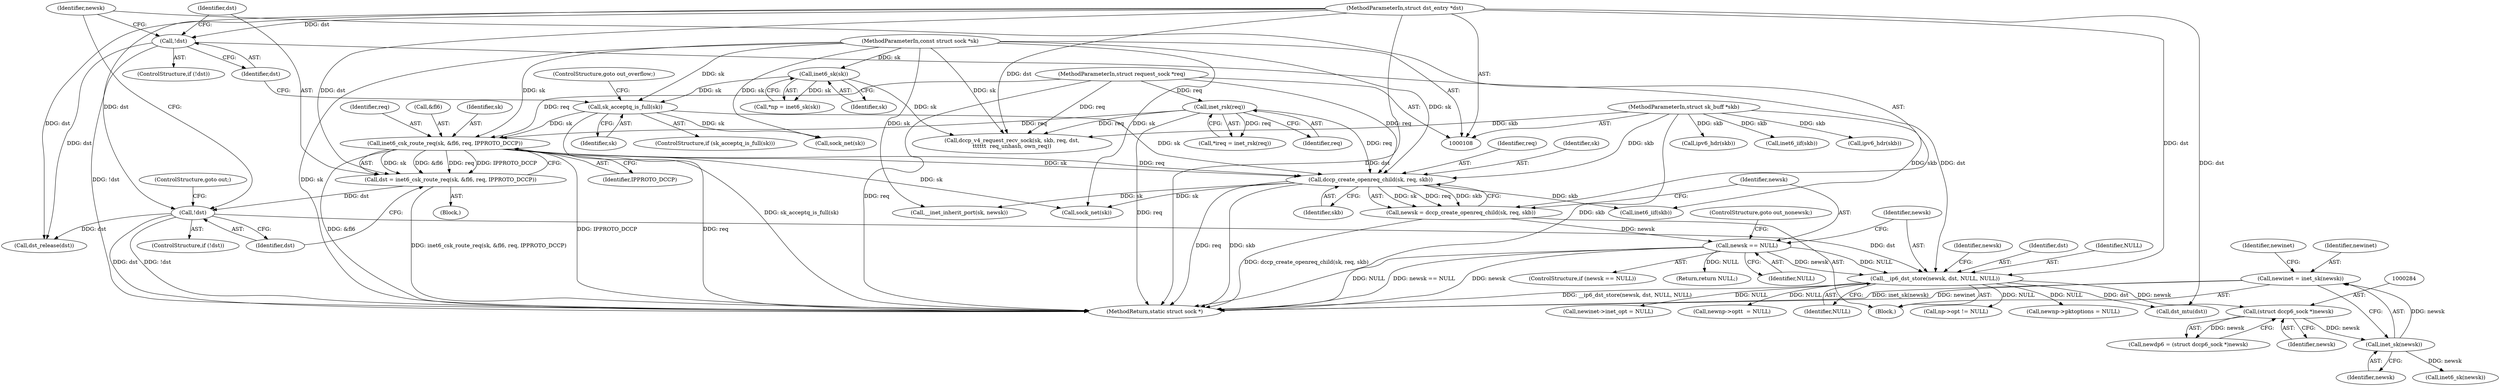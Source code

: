 digraph "0_linux_45f6fad84cc305103b28d73482b344d7f5b76f39_0@pointer" {
"1000286" [label="(Call,newinet = inet_sk(newsk))"];
"1000288" [label="(Call,inet_sk(newsk))"];
"1000283" [label="(Call,(struct dccp6_sock *)newsk)"];
"1000262" [label="(Call,__ip6_dst_store(newsk, dst, NULL, NULL))"];
"1000258" [label="(Call,newsk == NULL)"];
"1000251" [label="(Call,newsk = dccp_create_openreq_child(sk, req, skb))"];
"1000253" [label="(Call,dccp_create_openreq_child(sk, req, skb))"];
"1000231" [label="(Call,sk_acceptq_is_full(sk))"];
"1000125" [label="(Call,inet6_sk(sk))"];
"1000109" [label="(MethodParameterIn,const struct sock *sk)"];
"1000241" [label="(Call,inet6_csk_route_req(sk, &fl6, req, IPPROTO_DCCP))"];
"1000119" [label="(Call,inet_rsk(req))"];
"1000111" [label="(MethodParameterIn,struct request_sock *req)"];
"1000110" [label="(MethodParameterIn,struct sk_buff *skb)"];
"1000235" [label="(Call,!dst)"];
"1000112" [label="(MethodParameterIn,struct dst_entry *dst)"];
"1000248" [label="(Call,!dst)"];
"1000239" [label="(Call,dst = inet6_csk_route_req(sk, &fl6, req, IPPROTO_DCCP))"];
"1000258" [label="(Call,newsk == NULL)"];
"1000262" [label="(Call,__ip6_dst_store(newsk, dst, NULL, NULL))"];
"1000420" [label="(Call,dst_mtu(dst))"];
"1000251" [label="(Call,newsk = dccp_create_openreq_child(sk, req, skb))"];
"1000125" [label="(Call,inet6_sk(sk))"];
"1000140" [label="(Call,dccp_v4_request_recv_sock(sk, skb, req, dst,\n\t\t\t\t\t\t  req_unhash, own_req))"];
"1000110" [label="(MethodParameterIn,struct sk_buff *skb)"];
"1000246" [label="(Identifier,IPPROTO_DCCP)"];
"1000236" [label="(Identifier,dst)"];
"1000233" [label="(ControlStructure,goto out_overflow;)"];
"1000117" [label="(Call,*ireq = inet_rsk(req))"];
"1000285" [label="(Identifier,newsk)"];
"1000109" [label="(MethodParameterIn,const struct sock *sk)"];
"1000237" [label="(Block,)"];
"1000255" [label="(Identifier,req)"];
"1000265" [label="(Identifier,NULL)"];
"1000231" [label="(Call,sk_acceptq_is_full(sk))"];
"1000498" [label="(Call,dst_release(dst))"];
"1000112" [label="(MethodParameterIn,struct dst_entry *dst)"];
"1000260" [label="(Identifier,NULL)"];
"1000507" [label="(MethodReturn,static struct sock *)"];
"1000249" [label="(Identifier,dst)"];
"1000240" [label="(Identifier,dst)"];
"1000288" [label="(Call,inet_sk(newsk))"];
"1000119" [label="(Call,inet_rsk(req))"];
"1000243" [label="(Call,&fl6)"];
"1000283" [label="(Call,(struct dccp6_sock *)newsk)"];
"1000376" [label="(Call,np->opt != NULL)"];
"1000230" [label="(ControlStructure,if (sk_acceptq_is_full(sk)))"];
"1000212" [label="(Call,inet6_iif(skb))"];
"1000269" [label="(Identifier,newsk)"];
"1000256" [label="(Identifier,skb)"];
"1000365" [label="(Call,inet6_iif(skb))"];
"1000289" [label="(Identifier,newsk)"];
"1000263" [label="(Identifier,newsk)"];
"1000351" [label="(Call,newnp->pktoptions = NULL)"];
"1000286" [label="(Call,newinet = inet_sk(newsk))"];
"1000257" [label="(ControlStructure,if (newsk == NULL))"];
"1000242" [label="(Identifier,sk)"];
"1000266" [label="(Identifier,NULL)"];
"1000372" [label="(Call,ipv6_hdr(skb))"];
"1000235" [label="(Call,!dst)"];
"1000335" [label="(Call,newinet->inet_opt = NULL)"];
"1000250" [label="(ControlStructure,goto out;)"];
"1000259" [label="(Identifier,newsk)"];
"1000356" [label="(Call,newnp->opt\t  = NULL)"];
"1000245" [label="(Identifier,req)"];
"1000247" [label="(ControlStructure,if (!dst))"];
"1000254" [label="(Identifier,sk)"];
"1000505" [label="(Return,return NULL;)"];
"1000502" [label="(Call,sock_net(sk))"];
"1000253" [label="(Call,dccp_create_openreq_child(sk, req, skb))"];
"1000300" [label="(Call,inet6_sk(newsk))"];
"1000281" [label="(Call,newdp6 = (struct dccp6_sock *)newsk)"];
"1000261" [label="(ControlStructure,goto out_nonewsk;)"];
"1000241" [label="(Call,inet6_csk_route_req(sk, &fl6, req, IPPROTO_DCCP))"];
"1000438" [label="(Call,__inet_inherit_port(sk, newsk))"];
"1000494" [label="(Call,sock_net(sk))"];
"1000292" [label="(Identifier,newinet)"];
"1000219" [label="(Call,ipv6_hdr(skb))"];
"1000234" [label="(ControlStructure,if (!dst))"];
"1000287" [label="(Identifier,newinet)"];
"1000111" [label="(MethodParameterIn,struct request_sock *req)"];
"1000239" [label="(Call,dst = inet6_csk_route_req(sk, &fl6, req, IPPROTO_DCCP))"];
"1000264" [label="(Identifier,dst)"];
"1000120" [label="(Identifier,req)"];
"1000123" [label="(Call,*np = inet6_sk(sk))"];
"1000232" [label="(Identifier,sk)"];
"1000248" [label="(Call,!dst)"];
"1000252" [label="(Identifier,newsk)"];
"1000115" [label="(Block,)"];
"1000126" [label="(Identifier,sk)"];
"1000286" -> "1000115"  [label="AST: "];
"1000286" -> "1000288"  [label="CFG: "];
"1000287" -> "1000286"  [label="AST: "];
"1000288" -> "1000286"  [label="AST: "];
"1000292" -> "1000286"  [label="CFG: "];
"1000286" -> "1000507"  [label="DDG: newinet"];
"1000286" -> "1000507"  [label="DDG: inet_sk(newsk)"];
"1000288" -> "1000286"  [label="DDG: newsk"];
"1000288" -> "1000289"  [label="CFG: "];
"1000289" -> "1000288"  [label="AST: "];
"1000283" -> "1000288"  [label="DDG: newsk"];
"1000288" -> "1000300"  [label="DDG: newsk"];
"1000283" -> "1000281"  [label="AST: "];
"1000283" -> "1000285"  [label="CFG: "];
"1000284" -> "1000283"  [label="AST: "];
"1000285" -> "1000283"  [label="AST: "];
"1000281" -> "1000283"  [label="CFG: "];
"1000283" -> "1000281"  [label="DDG: newsk"];
"1000262" -> "1000283"  [label="DDG: newsk"];
"1000262" -> "1000115"  [label="AST: "];
"1000262" -> "1000266"  [label="CFG: "];
"1000263" -> "1000262"  [label="AST: "];
"1000264" -> "1000262"  [label="AST: "];
"1000265" -> "1000262"  [label="AST: "];
"1000266" -> "1000262"  [label="AST: "];
"1000269" -> "1000262"  [label="CFG: "];
"1000262" -> "1000507"  [label="DDG: __ip6_dst_store(newsk, dst, NULL, NULL)"];
"1000258" -> "1000262"  [label="DDG: newsk"];
"1000258" -> "1000262"  [label="DDG: NULL"];
"1000235" -> "1000262"  [label="DDG: dst"];
"1000248" -> "1000262"  [label="DDG: dst"];
"1000112" -> "1000262"  [label="DDG: dst"];
"1000262" -> "1000335"  [label="DDG: NULL"];
"1000262" -> "1000351"  [label="DDG: NULL"];
"1000262" -> "1000356"  [label="DDG: NULL"];
"1000262" -> "1000376"  [label="DDG: NULL"];
"1000262" -> "1000420"  [label="DDG: dst"];
"1000258" -> "1000257"  [label="AST: "];
"1000258" -> "1000260"  [label="CFG: "];
"1000259" -> "1000258"  [label="AST: "];
"1000260" -> "1000258"  [label="AST: "];
"1000261" -> "1000258"  [label="CFG: "];
"1000263" -> "1000258"  [label="CFG: "];
"1000258" -> "1000507"  [label="DDG: newsk"];
"1000258" -> "1000507"  [label="DDG: NULL"];
"1000258" -> "1000507"  [label="DDG: newsk == NULL"];
"1000251" -> "1000258"  [label="DDG: newsk"];
"1000258" -> "1000505"  [label="DDG: NULL"];
"1000251" -> "1000115"  [label="AST: "];
"1000251" -> "1000253"  [label="CFG: "];
"1000252" -> "1000251"  [label="AST: "];
"1000253" -> "1000251"  [label="AST: "];
"1000259" -> "1000251"  [label="CFG: "];
"1000251" -> "1000507"  [label="DDG: dccp_create_openreq_child(sk, req, skb)"];
"1000253" -> "1000251"  [label="DDG: sk"];
"1000253" -> "1000251"  [label="DDG: req"];
"1000253" -> "1000251"  [label="DDG: skb"];
"1000253" -> "1000256"  [label="CFG: "];
"1000254" -> "1000253"  [label="AST: "];
"1000255" -> "1000253"  [label="AST: "];
"1000256" -> "1000253"  [label="AST: "];
"1000253" -> "1000507"  [label="DDG: req"];
"1000253" -> "1000507"  [label="DDG: skb"];
"1000231" -> "1000253"  [label="DDG: sk"];
"1000241" -> "1000253"  [label="DDG: sk"];
"1000241" -> "1000253"  [label="DDG: req"];
"1000109" -> "1000253"  [label="DDG: sk"];
"1000119" -> "1000253"  [label="DDG: req"];
"1000111" -> "1000253"  [label="DDG: req"];
"1000110" -> "1000253"  [label="DDG: skb"];
"1000253" -> "1000365"  [label="DDG: skb"];
"1000253" -> "1000438"  [label="DDG: sk"];
"1000253" -> "1000502"  [label="DDG: sk"];
"1000231" -> "1000230"  [label="AST: "];
"1000231" -> "1000232"  [label="CFG: "];
"1000232" -> "1000231"  [label="AST: "];
"1000233" -> "1000231"  [label="CFG: "];
"1000236" -> "1000231"  [label="CFG: "];
"1000231" -> "1000507"  [label="DDG: sk_acceptq_is_full(sk)"];
"1000125" -> "1000231"  [label="DDG: sk"];
"1000109" -> "1000231"  [label="DDG: sk"];
"1000231" -> "1000241"  [label="DDG: sk"];
"1000231" -> "1000494"  [label="DDG: sk"];
"1000125" -> "1000123"  [label="AST: "];
"1000125" -> "1000126"  [label="CFG: "];
"1000126" -> "1000125"  [label="AST: "];
"1000123" -> "1000125"  [label="CFG: "];
"1000125" -> "1000123"  [label="DDG: sk"];
"1000109" -> "1000125"  [label="DDG: sk"];
"1000125" -> "1000140"  [label="DDG: sk"];
"1000109" -> "1000108"  [label="AST: "];
"1000109" -> "1000507"  [label="DDG: sk"];
"1000109" -> "1000140"  [label="DDG: sk"];
"1000109" -> "1000241"  [label="DDG: sk"];
"1000109" -> "1000438"  [label="DDG: sk"];
"1000109" -> "1000494"  [label="DDG: sk"];
"1000109" -> "1000502"  [label="DDG: sk"];
"1000241" -> "1000239"  [label="AST: "];
"1000241" -> "1000246"  [label="CFG: "];
"1000242" -> "1000241"  [label="AST: "];
"1000243" -> "1000241"  [label="AST: "];
"1000245" -> "1000241"  [label="AST: "];
"1000246" -> "1000241"  [label="AST: "];
"1000239" -> "1000241"  [label="CFG: "];
"1000241" -> "1000507"  [label="DDG: req"];
"1000241" -> "1000507"  [label="DDG: IPPROTO_DCCP"];
"1000241" -> "1000507"  [label="DDG: &fl6"];
"1000241" -> "1000239"  [label="DDG: sk"];
"1000241" -> "1000239"  [label="DDG: &fl6"];
"1000241" -> "1000239"  [label="DDG: req"];
"1000241" -> "1000239"  [label="DDG: IPPROTO_DCCP"];
"1000119" -> "1000241"  [label="DDG: req"];
"1000111" -> "1000241"  [label="DDG: req"];
"1000241" -> "1000502"  [label="DDG: sk"];
"1000119" -> "1000117"  [label="AST: "];
"1000119" -> "1000120"  [label="CFG: "];
"1000120" -> "1000119"  [label="AST: "];
"1000117" -> "1000119"  [label="CFG: "];
"1000119" -> "1000507"  [label="DDG: req"];
"1000119" -> "1000117"  [label="DDG: req"];
"1000111" -> "1000119"  [label="DDG: req"];
"1000119" -> "1000140"  [label="DDG: req"];
"1000111" -> "1000108"  [label="AST: "];
"1000111" -> "1000507"  [label="DDG: req"];
"1000111" -> "1000140"  [label="DDG: req"];
"1000110" -> "1000108"  [label="AST: "];
"1000110" -> "1000507"  [label="DDG: skb"];
"1000110" -> "1000140"  [label="DDG: skb"];
"1000110" -> "1000212"  [label="DDG: skb"];
"1000110" -> "1000219"  [label="DDG: skb"];
"1000110" -> "1000365"  [label="DDG: skb"];
"1000110" -> "1000372"  [label="DDG: skb"];
"1000235" -> "1000234"  [label="AST: "];
"1000235" -> "1000236"  [label="CFG: "];
"1000236" -> "1000235"  [label="AST: "];
"1000240" -> "1000235"  [label="CFG: "];
"1000252" -> "1000235"  [label="CFG: "];
"1000235" -> "1000507"  [label="DDG: !dst"];
"1000112" -> "1000235"  [label="DDG: dst"];
"1000235" -> "1000498"  [label="DDG: dst"];
"1000112" -> "1000108"  [label="AST: "];
"1000112" -> "1000507"  [label="DDG: dst"];
"1000112" -> "1000140"  [label="DDG: dst"];
"1000112" -> "1000239"  [label="DDG: dst"];
"1000112" -> "1000248"  [label="DDG: dst"];
"1000112" -> "1000420"  [label="DDG: dst"];
"1000112" -> "1000498"  [label="DDG: dst"];
"1000248" -> "1000247"  [label="AST: "];
"1000248" -> "1000249"  [label="CFG: "];
"1000249" -> "1000248"  [label="AST: "];
"1000250" -> "1000248"  [label="CFG: "];
"1000252" -> "1000248"  [label="CFG: "];
"1000248" -> "1000507"  [label="DDG: !dst"];
"1000248" -> "1000507"  [label="DDG: dst"];
"1000239" -> "1000248"  [label="DDG: dst"];
"1000248" -> "1000498"  [label="DDG: dst"];
"1000239" -> "1000237"  [label="AST: "];
"1000240" -> "1000239"  [label="AST: "];
"1000249" -> "1000239"  [label="CFG: "];
"1000239" -> "1000507"  [label="DDG: inet6_csk_route_req(sk, &fl6, req, IPPROTO_DCCP)"];
}
